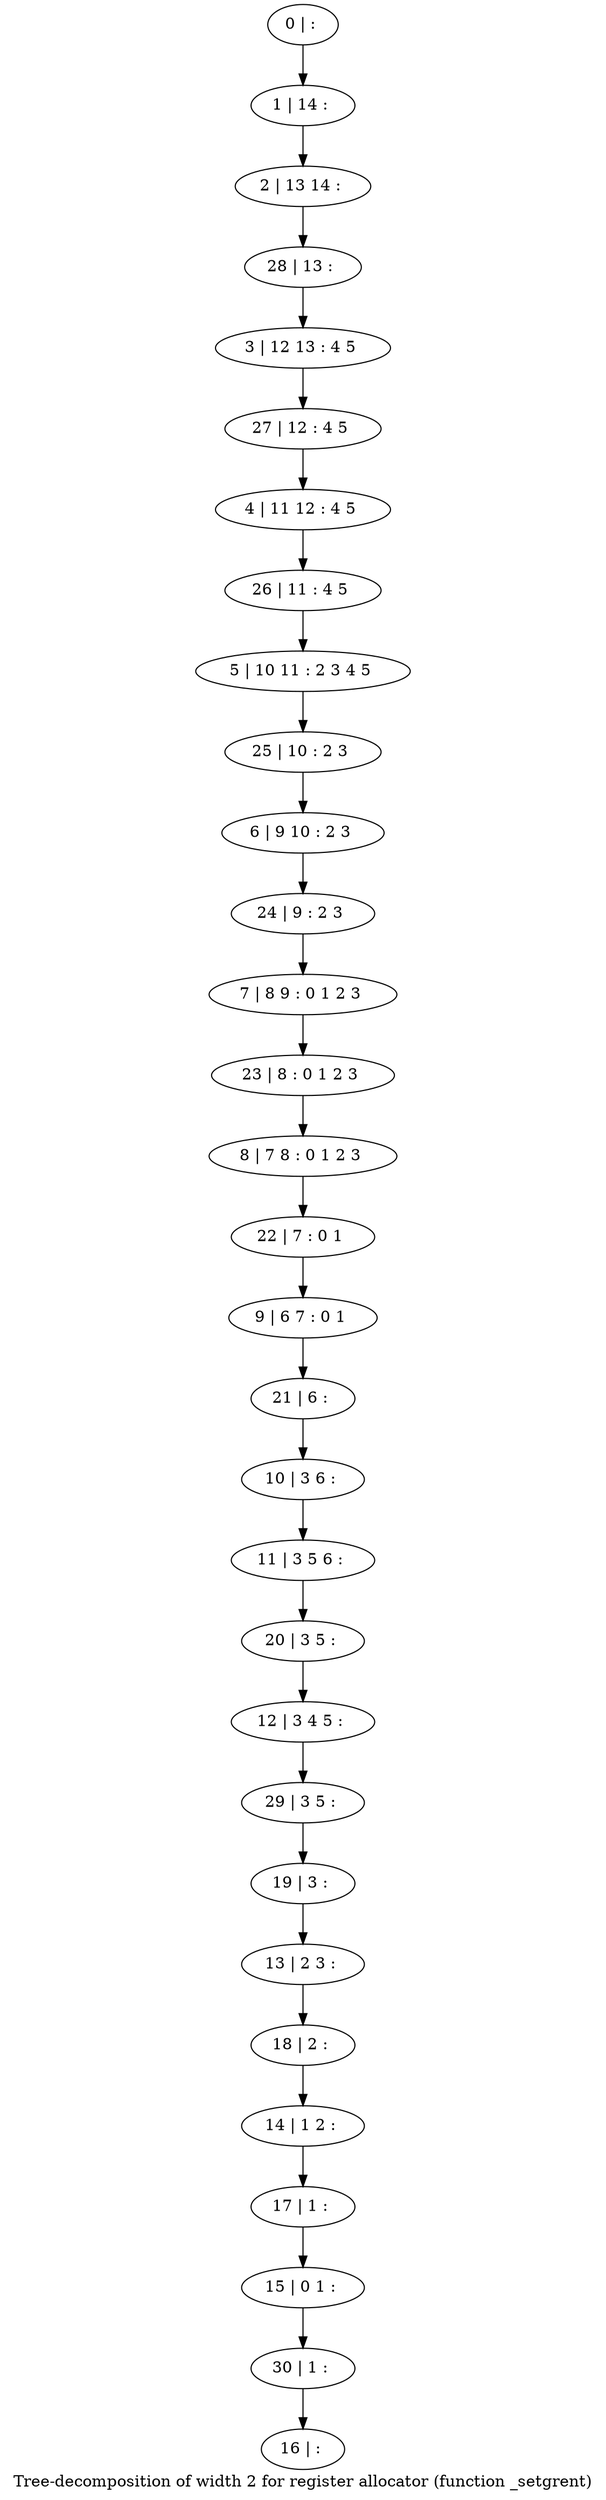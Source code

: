 digraph G {
graph [label="Tree-decomposition of width 2 for register allocator (function _setgrent)"]
0[label="0 | : "];
1[label="1 | 14 : "];
2[label="2 | 13 14 : "];
3[label="3 | 12 13 : 4 5 "];
4[label="4 | 11 12 : 4 5 "];
5[label="5 | 10 11 : 2 3 4 5 "];
6[label="6 | 9 10 : 2 3 "];
7[label="7 | 8 9 : 0 1 2 3 "];
8[label="8 | 7 8 : 0 1 2 3 "];
9[label="9 | 6 7 : 0 1 "];
10[label="10 | 3 6 : "];
11[label="11 | 3 5 6 : "];
12[label="12 | 3 4 5 : "];
13[label="13 | 2 3 : "];
14[label="14 | 1 2 : "];
15[label="15 | 0 1 : "];
16[label="16 | : "];
17[label="17 | 1 : "];
18[label="18 | 2 : "];
19[label="19 | 3 : "];
20[label="20 | 3 5 : "];
21[label="21 | 6 : "];
22[label="22 | 7 : 0 1 "];
23[label="23 | 8 : 0 1 2 3 "];
24[label="24 | 9 : 2 3 "];
25[label="25 | 10 : 2 3 "];
26[label="26 | 11 : 4 5 "];
27[label="27 | 12 : 4 5 "];
28[label="28 | 13 : "];
29[label="29 | 3 5 : "];
30[label="30 | 1 : "];
0->1 ;
1->2 ;
10->11 ;
17->15 ;
14->17 ;
18->14 ;
13->18 ;
19->13 ;
20->12 ;
11->20 ;
21->10 ;
9->21 ;
22->9 ;
8->22 ;
23->8 ;
7->23 ;
24->7 ;
6->24 ;
25->6 ;
5->25 ;
26->5 ;
4->26 ;
27->4 ;
3->27 ;
28->3 ;
2->28 ;
29->19 ;
12->29 ;
30->16 ;
15->30 ;
}
